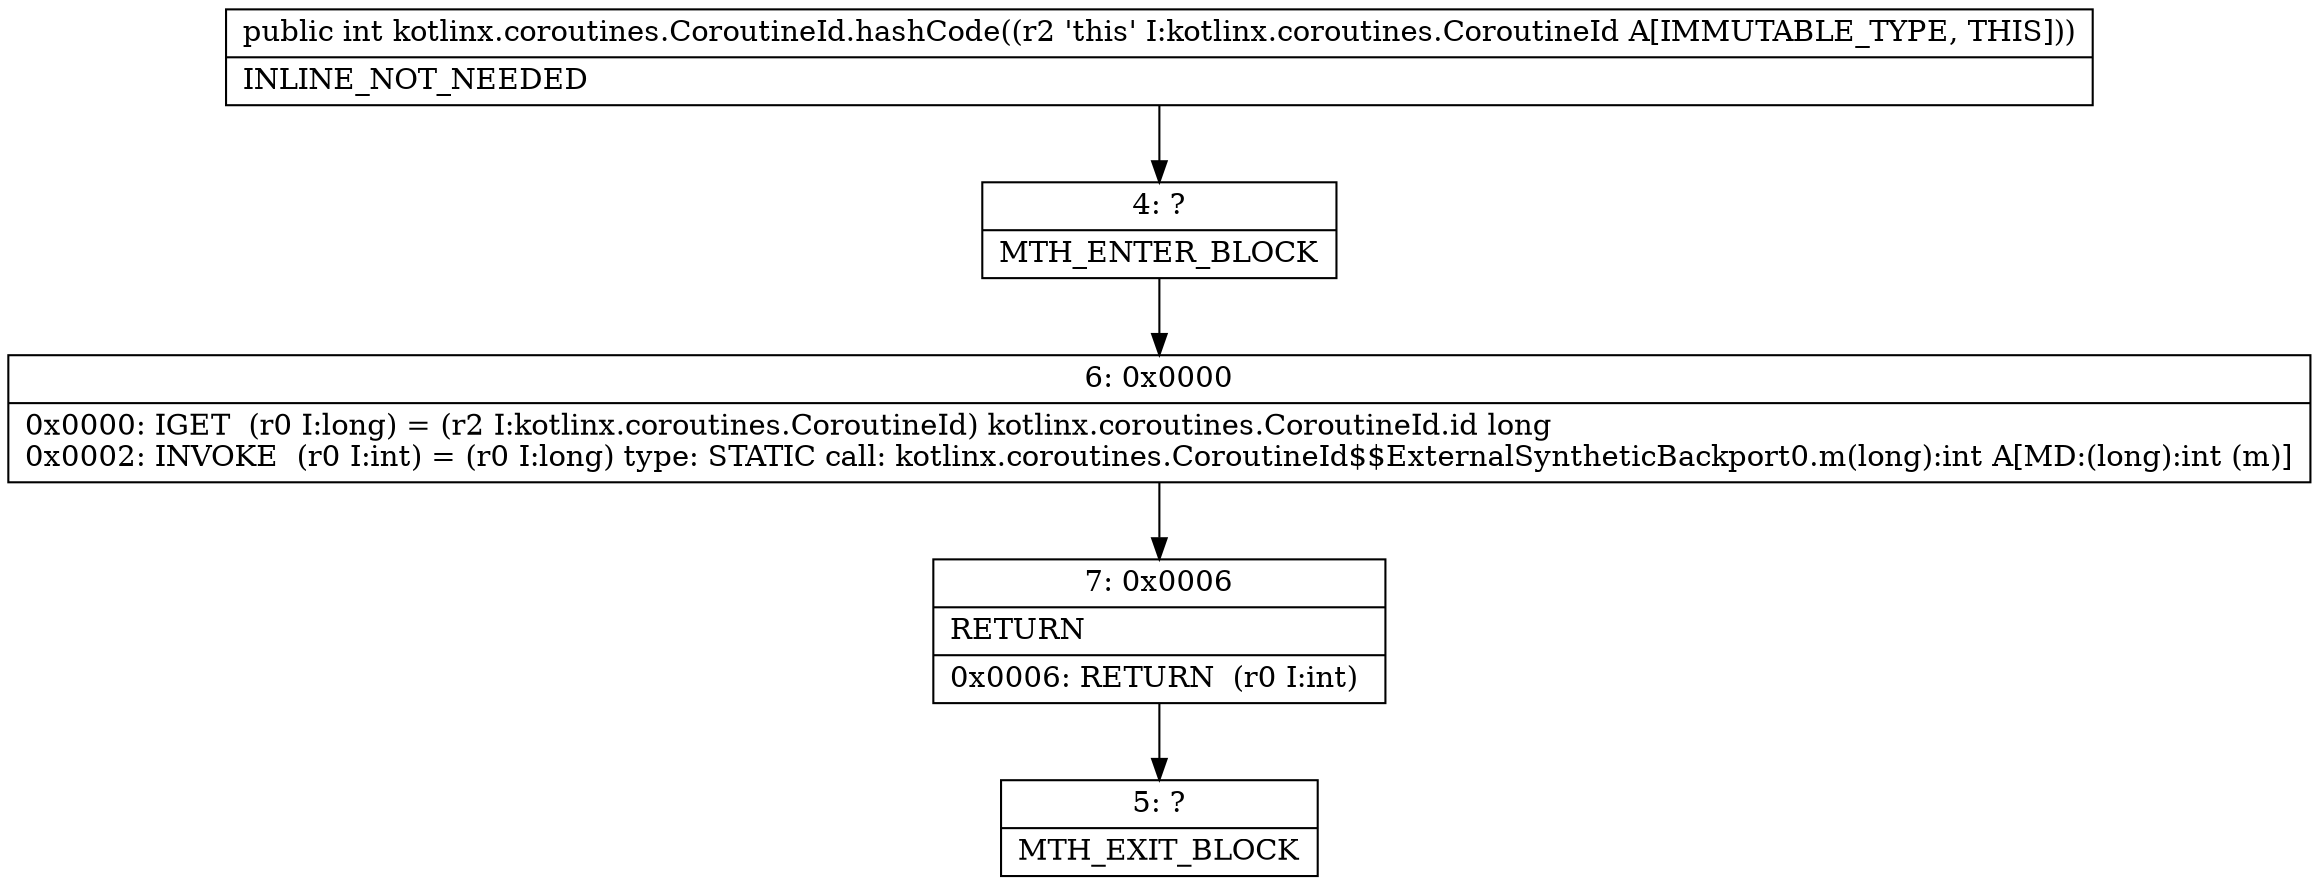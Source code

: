 digraph "CFG forkotlinx.coroutines.CoroutineId.hashCode()I" {
Node_4 [shape=record,label="{4\:\ ?|MTH_ENTER_BLOCK\l}"];
Node_6 [shape=record,label="{6\:\ 0x0000|0x0000: IGET  (r0 I:long) = (r2 I:kotlinx.coroutines.CoroutineId) kotlinx.coroutines.CoroutineId.id long \l0x0002: INVOKE  (r0 I:int) = (r0 I:long) type: STATIC call: kotlinx.coroutines.CoroutineId$$ExternalSyntheticBackport0.m(long):int A[MD:(long):int (m)]\l}"];
Node_7 [shape=record,label="{7\:\ 0x0006|RETURN\l|0x0006: RETURN  (r0 I:int) \l}"];
Node_5 [shape=record,label="{5\:\ ?|MTH_EXIT_BLOCK\l}"];
MethodNode[shape=record,label="{public int kotlinx.coroutines.CoroutineId.hashCode((r2 'this' I:kotlinx.coroutines.CoroutineId A[IMMUTABLE_TYPE, THIS]))  | INLINE_NOT_NEEDED\l}"];
MethodNode -> Node_4;Node_4 -> Node_6;
Node_6 -> Node_7;
Node_7 -> Node_5;
}

